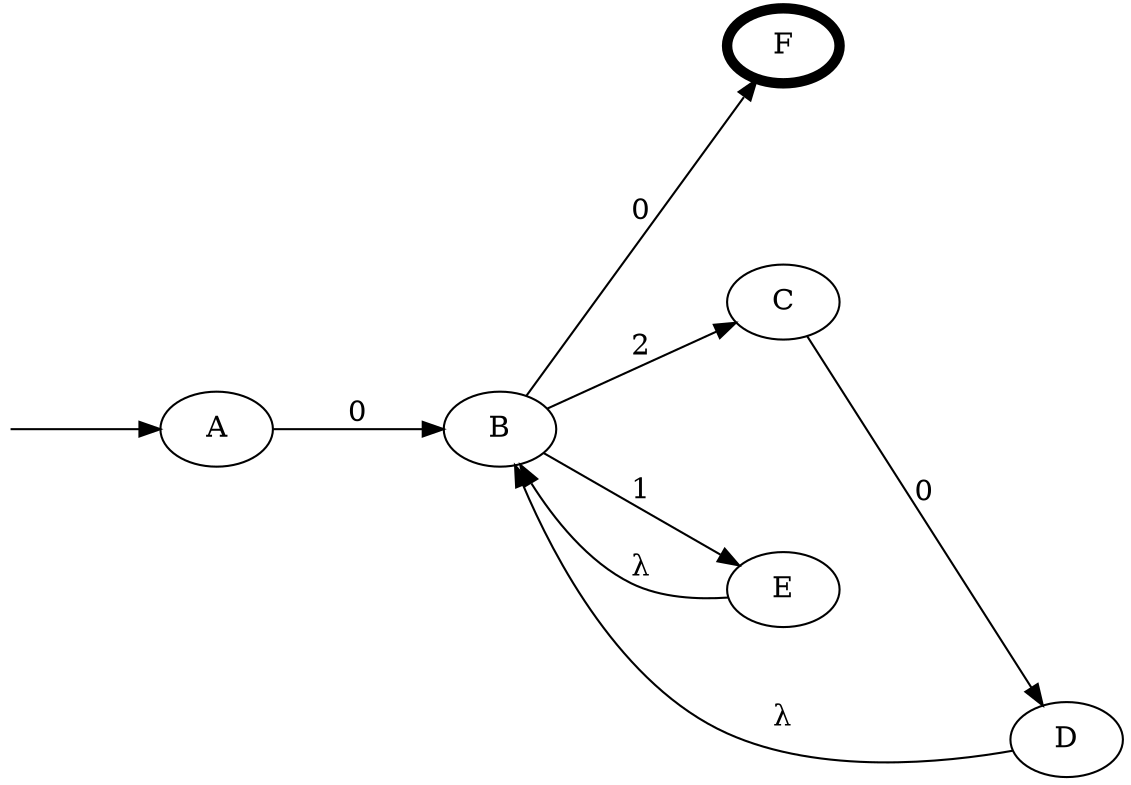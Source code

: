 digraph FiniteAutomata {
	rankdir=LR;
	nodesep=1.0;
	ranksep=1.0;
	"$" [shape=point, style=invis, width=0];
	"$" -> "A";
	"F" [penwidth=5];
	"A" -> "B" [label="0"];
	"B" -> "C" [label="2"];
	"B" -> "E" [label="1"];
	"B" -> "F" [label="0"];
	"C" -> "D" [label="0"];
	"D" -> "B" [label="λ"];
	"E" -> "B" [label="λ"];
}